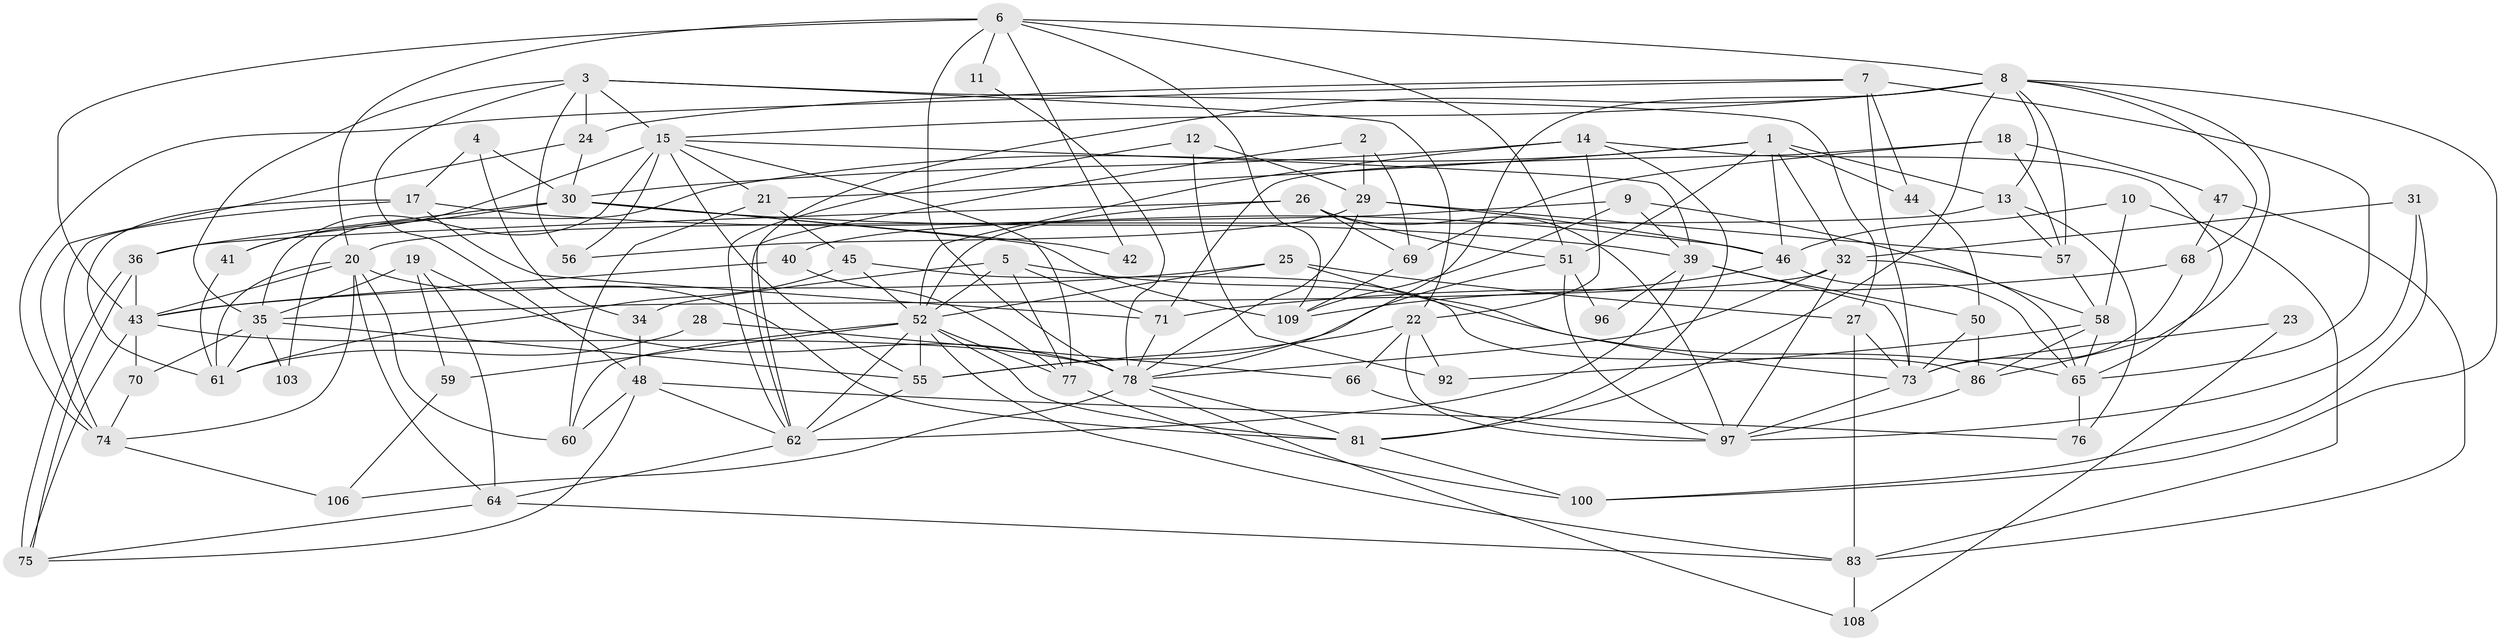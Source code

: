 // original degree distribution, {5: 0.1532258064516129, 3: 0.33064516129032256, 7: 0.04032258064516129, 6: 0.06451612903225806, 4: 0.27419354838709675, 2: 0.10483870967741936, 8: 0.024193548387096774, 9: 0.008064516129032258}
// Generated by graph-tools (version 1.1) at 2025/41/03/06/25 10:41:58]
// undirected, 79 vertices, 197 edges
graph export_dot {
graph [start="1"]
  node [color=gray90,style=filled];
  1 [super="+98"];
  2;
  3 [super="+16"];
  4;
  5 [super="+37"];
  6 [super="+67"];
  7 [super="+115"];
  8 [super="+113"];
  9;
  10;
  11;
  12 [super="+112"];
  13 [super="+38"];
  14 [super="+105"];
  15 [super="+110"];
  17;
  18 [super="+54"];
  19 [super="+49"];
  20 [super="+95"];
  21;
  22 [super="+53"];
  23;
  24 [super="+118"];
  25;
  26;
  27 [super="+107"];
  28;
  29 [super="+93"];
  30 [super="+33"];
  31 [super="+104"];
  32;
  34;
  35 [super="+122"];
  36 [super="+72"];
  39 [super="+117"];
  40;
  41;
  42;
  43 [super="+116"];
  44;
  45;
  46 [super="+94"];
  47 [super="+121"];
  48 [super="+80"];
  50 [super="+90"];
  51 [super="+120"];
  52 [super="+89"];
  55 [super="+79"];
  56;
  57 [super="+82"];
  58 [super="+85"];
  59;
  60 [super="+63"];
  61 [super="+101"];
  62 [super="+102"];
  64 [super="+99"];
  65 [super="+88"];
  66;
  68;
  69;
  70;
  71;
  73;
  74 [super="+87"];
  75 [super="+111"];
  76;
  77 [super="+123"];
  78 [super="+119"];
  81 [super="+84"];
  83 [super="+114"];
  86 [super="+91"];
  92;
  96;
  97 [super="+124"];
  100;
  103;
  106;
  108;
  109;
  1 -- 21;
  1 -- 32;
  1 -- 51;
  1 -- 46;
  1 -- 44;
  1 -- 13;
  1 -- 103;
  2 -- 69;
  2 -- 29;
  2 -- 62;
  3 -- 24 [weight=2];
  3 -- 15 [weight=2];
  3 -- 22;
  3 -- 27;
  3 -- 35;
  3 -- 48;
  3 -- 56;
  4 -- 17;
  4 -- 34;
  4 -- 30;
  5 -- 52;
  5 -- 34;
  5 -- 77;
  5 -- 71;
  5 -- 65;
  6 -- 51;
  6 -- 109;
  6 -- 78;
  6 -- 20;
  6 -- 43;
  6 -- 8;
  6 -- 42;
  6 -- 11;
  7 -- 73;
  7 -- 65;
  7 -- 24;
  7 -- 74;
  7 -- 44;
  8 -- 100;
  8 -- 68;
  8 -- 13;
  8 -- 15;
  8 -- 81;
  8 -- 86;
  8 -- 78;
  8 -- 62;
  8 -- 57;
  9 -- 39;
  9 -- 109;
  9 -- 40;
  9 -- 58;
  10 -- 46;
  10 -- 83;
  10 -- 58;
  11 -- 78;
  12 -- 29;
  12 -- 92;
  12 -- 62;
  13 -- 20;
  13 -- 76;
  13 -- 57;
  14 -- 30;
  14 -- 52;
  14 -- 81;
  14 -- 65;
  14 -- 22;
  15 -- 56;
  15 -- 21;
  15 -- 41;
  15 -- 77;
  15 -- 35;
  15 -- 55;
  15 -- 39;
  17 -- 46;
  17 -- 71;
  17 -- 74;
  17 -- 61;
  18 -- 71;
  18 -- 69;
  18 -- 57;
  18 -- 47;
  19 -- 59;
  19 -- 64;
  19 -- 35;
  19 -- 78;
  20 -- 61;
  20 -- 81;
  20 -- 74;
  20 -- 60;
  20 -- 43;
  20 -- 64;
  21 -- 45;
  21 -- 60;
  22 -- 66;
  22 -- 92;
  22 -- 55;
  22 -- 97;
  23 -- 73;
  23 -- 108;
  24 -- 30;
  24 -- 74;
  25 -- 52;
  25 -- 73;
  25 -- 43;
  25 -- 27;
  26 -- 97;
  26 -- 69;
  26 -- 36;
  26 -- 52;
  26 -- 51;
  27 -- 73;
  27 -- 83;
  28 -- 66;
  28 -- 61;
  29 -- 57;
  29 -- 56;
  29 -- 78;
  29 -- 46;
  30 -- 41;
  30 -- 42;
  30 -- 36;
  30 -- 109;
  30 -- 39;
  31 -- 32;
  31 -- 97;
  31 -- 100;
  32 -- 35;
  32 -- 65;
  32 -- 78;
  32 -- 97;
  34 -- 48;
  35 -- 55;
  35 -- 103;
  35 -- 70;
  35 -- 61;
  36 -- 75;
  36 -- 75;
  36 -- 43;
  39 -- 62;
  39 -- 50 [weight=2];
  39 -- 96;
  39 -- 73;
  40 -- 43;
  40 -- 77;
  41 -- 61;
  43 -- 70;
  43 -- 75;
  43 -- 78;
  44 -- 50;
  45 -- 61;
  45 -- 52;
  45 -- 86;
  46 -- 109;
  46 -- 65;
  47 -- 68;
  47 -- 83;
  48 -- 76;
  48 -- 60;
  48 -- 62;
  48 -- 75;
  50 -- 73;
  50 -- 86;
  51 -- 96;
  51 -- 97;
  51 -- 55;
  52 -- 55;
  52 -- 59;
  52 -- 60;
  52 -- 83;
  52 -- 81;
  52 -- 62;
  52 -- 77;
  55 -- 62;
  57 -- 58 [weight=2];
  58 -- 92;
  58 -- 65;
  58 -- 86;
  59 -- 106;
  62 -- 64;
  64 -- 75;
  64 -- 83;
  65 -- 76;
  66 -- 97;
  68 -- 73;
  68 -- 71;
  69 -- 109;
  70 -- 74;
  71 -- 78;
  73 -- 97;
  74 -- 106;
  77 -- 100;
  78 -- 81;
  78 -- 108;
  78 -- 106;
  81 -- 100;
  83 -- 108;
  86 -- 97;
}
